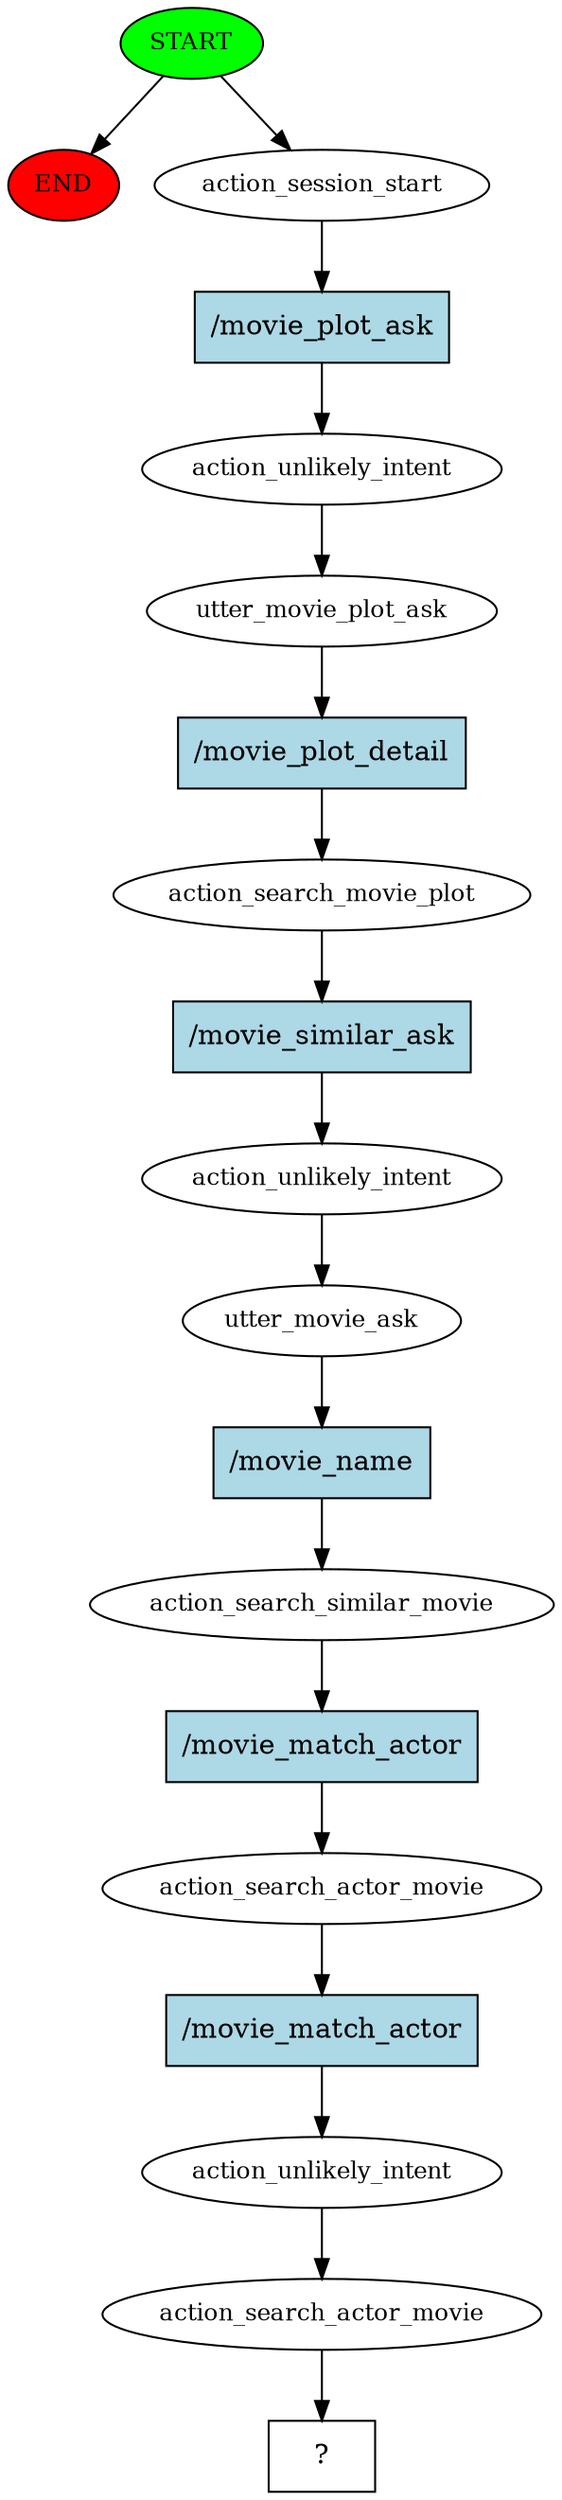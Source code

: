 digraph  {
0 [class="start active", fillcolor=green, fontsize=12, label=START, style=filled];
"-1" [class=end, fillcolor=red, fontsize=12, label=END, style=filled];
1 [class=active, fontsize=12, label=action_session_start];
2 [class=active, fontsize=12, label=action_unlikely_intent];
3 [class=active, fontsize=12, label=utter_movie_plot_ask];
4 [class=active, fontsize=12, label=action_search_movie_plot];
5 [class=active, fontsize=12, label=action_unlikely_intent];
6 [class=active, fontsize=12, label=utter_movie_ask];
7 [class=active, fontsize=12, label=action_search_similar_movie];
8 [class=active, fontsize=12, label=action_search_actor_movie];
9 [class=active, fontsize=12, label=action_unlikely_intent];
10 [class=active, fontsize=12, label=action_search_actor_movie];
11 [class="intent dashed active", label="  ?  ", shape=rect];
12 [class="intent active", fillcolor=lightblue, label="/movie_plot_ask", shape=rect, style=filled];
13 [class="intent active", fillcolor=lightblue, label="/movie_plot_detail", shape=rect, style=filled];
14 [class="intent active", fillcolor=lightblue, label="/movie_similar_ask", shape=rect, style=filled];
15 [class="intent active", fillcolor=lightblue, label="/movie_name", shape=rect, style=filled];
16 [class="intent active", fillcolor=lightblue, label="/movie_match_actor", shape=rect, style=filled];
17 [class="intent active", fillcolor=lightblue, label="/movie_match_actor", shape=rect, style=filled];
0 -> "-1"  [class="", key=NONE, label=""];
0 -> 1  [class=active, key=NONE, label=""];
1 -> 12  [class=active, key=0];
2 -> 3  [class=active, key=NONE, label=""];
3 -> 13  [class=active, key=0];
4 -> 14  [class=active, key=0];
5 -> 6  [class=active, key=NONE, label=""];
6 -> 15  [class=active, key=0];
7 -> 16  [class=active, key=0];
8 -> 17  [class=active, key=0];
9 -> 10  [class=active, key=NONE, label=""];
10 -> 11  [class=active, key=NONE, label=""];
12 -> 2  [class=active, key=0];
13 -> 4  [class=active, key=0];
14 -> 5  [class=active, key=0];
15 -> 7  [class=active, key=0];
16 -> 8  [class=active, key=0];
17 -> 9  [class=active, key=0];
}
